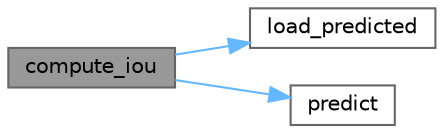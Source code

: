 digraph "compute_iou"
{
 // LATEX_PDF_SIZE
  bgcolor="transparent";
  edge [fontname=Helvetica,fontsize=10,labelfontname=Helvetica,labelfontsize=10];
  node [fontname=Helvetica,fontsize=10,shape=box,height=0.2,width=0.4];
  rankdir="LR";
  Node1 [id="Node000001",label="compute_iou",height=0.2,width=0.4,color="gray40", fillcolor="grey60", style="filled", fontcolor="black",tooltip=" "];
  Node1 -> Node2 [id="edge1_Node000001_Node000002",color="steelblue1",style="solid",tooltip=" "];
  Node2 [id="Node000002",label="load_predicted",height=0.2,width=0.4,color="grey40", fillcolor="white", style="filled",URL="$a00116.html#ae32a3727b50b69250039ac78b4caee4a",tooltip=" "];
  Node1 -> Node3 [id="edge2_Node000001_Node000003",color="steelblue1",style="solid",tooltip=" "];
  Node3 [id="Node000003",label="predict",height=0.2,width=0.4,color="grey40", fillcolor="white", style="filled",URL="$a00116.html#a4cbb6a9a10db87b4ce62c46b5bffcc0c",tooltip=" "];
}

